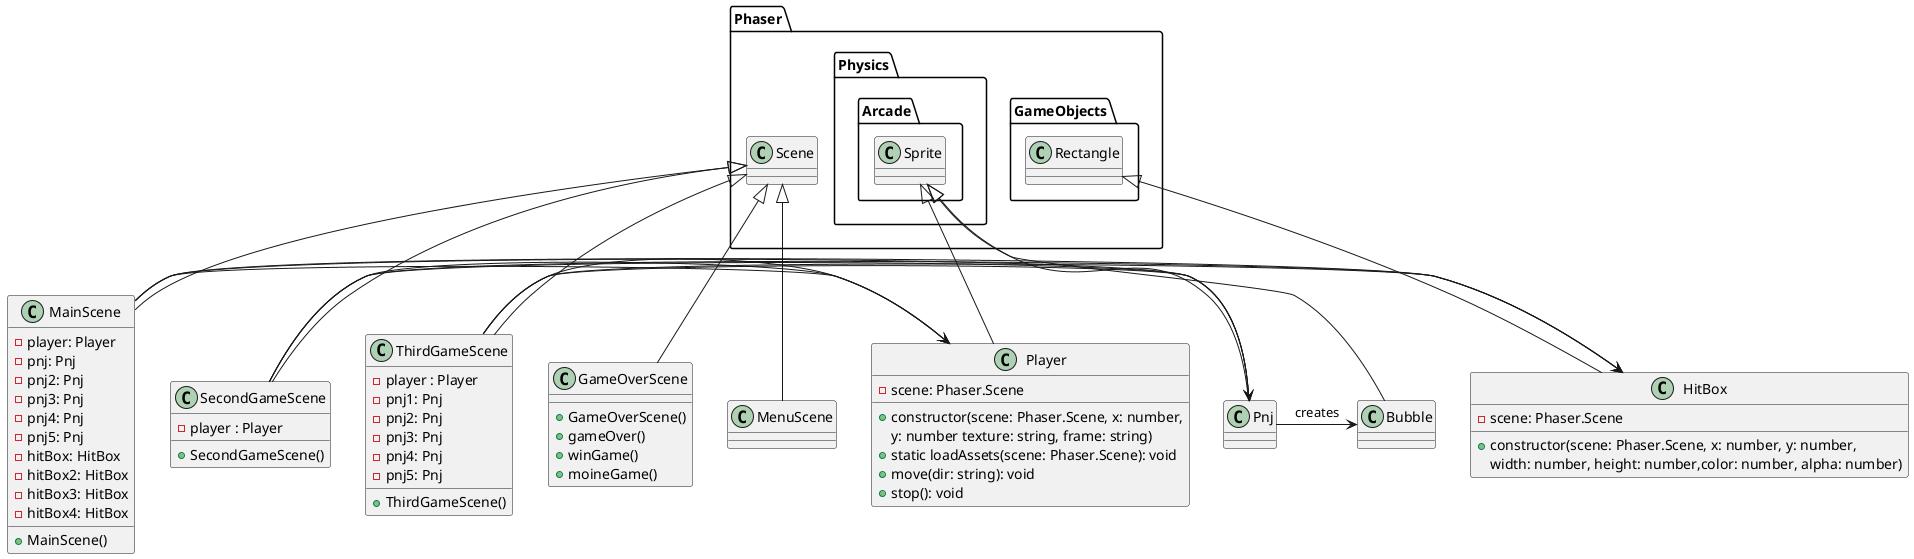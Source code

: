 @startuml

class Pnj extends Phaser.Physics.Arcade.Sprite{
}

class Bubble extends Phaser.Physics.Arcade.Sprite {

}
class Player extends Phaser.Physics.Arcade.Sprite {
    - scene: Phaser.Scene
    + constructor(scene: Phaser.Scene, x: number,
    y: number texture: string, frame: string)
    + static loadAssets(scene: Phaser.Scene): void
    + move(dir: string): void
    + stop(): void
}
class HitBox extends Phaser.GameObjects.Rectangle
 {
  - scene: Phaser.Scene
  + constructor(scene: Phaser.Scene, x: number, y: number,
   width: number, height: number,color: number, alpha: number)
}

class MainScene extends Phaser.Scene {
  + MainScene()
  - player: Player
  - pnj: Pnj
  - pnj2: Pnj
  - pnj3: Pnj
  - pnj4: Pnj
  - pnj5: Pnj
  - hitBox: HitBox
  - hitBox2: HitBox
  - hitBox3: HitBox
  - hitBox4: HitBox
}
class GameOverScene extends Phaser.Scene{
  + GameOverScene()
  + gameOver()
  + winGame()
  + moineGame()
}
class MenuScene extends Phaser.Scene {}
class SecondGameScene extends Phaser.Scene{
  + SecondGameScene()
  - player : Player
}
class ThirdGameScene extends Phaser.Scene{
 + ThirdGameScene()
 - player : Player
 - pnj1: Pnj
 - pnj2: Pnj
 - pnj3: Pnj
 - pnj4: Pnj
 - pnj5: Pnj
}
MainScene -> Player
MainScene -> Pnj
MainScene -> HitBox
SecondGameScene -> Player
SecondGameScene -> Pnj
SecondGameScene -> HitBox
ThirdGameScene -> Player
ThirdGameScene -> Pnj
ThirdGameScene -> HitBox
Pnj -> Bubble : creates


@enduml
